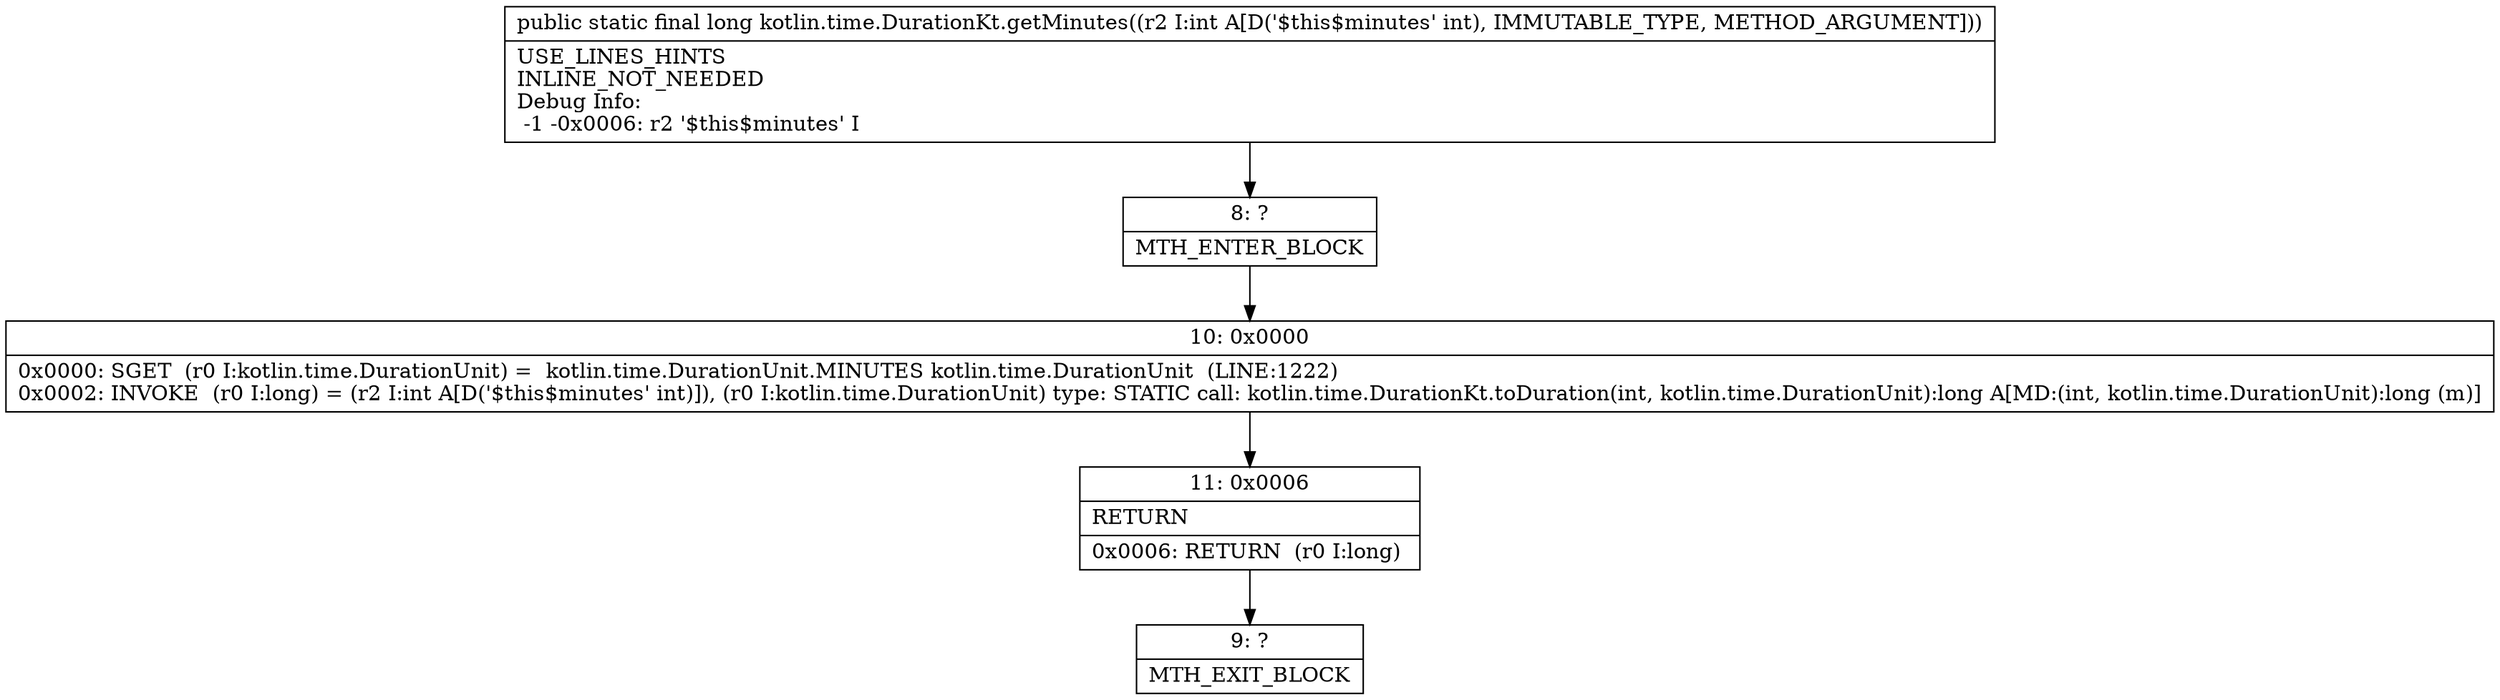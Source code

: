 digraph "CFG forkotlin.time.DurationKt.getMinutes(I)J" {
Node_8 [shape=record,label="{8\:\ ?|MTH_ENTER_BLOCK\l}"];
Node_10 [shape=record,label="{10\:\ 0x0000|0x0000: SGET  (r0 I:kotlin.time.DurationUnit) =  kotlin.time.DurationUnit.MINUTES kotlin.time.DurationUnit  (LINE:1222)\l0x0002: INVOKE  (r0 I:long) = (r2 I:int A[D('$this$minutes' int)]), (r0 I:kotlin.time.DurationUnit) type: STATIC call: kotlin.time.DurationKt.toDuration(int, kotlin.time.DurationUnit):long A[MD:(int, kotlin.time.DurationUnit):long (m)]\l}"];
Node_11 [shape=record,label="{11\:\ 0x0006|RETURN\l|0x0006: RETURN  (r0 I:long) \l}"];
Node_9 [shape=record,label="{9\:\ ?|MTH_EXIT_BLOCK\l}"];
MethodNode[shape=record,label="{public static final long kotlin.time.DurationKt.getMinutes((r2 I:int A[D('$this$minutes' int), IMMUTABLE_TYPE, METHOD_ARGUMENT]))  | USE_LINES_HINTS\lINLINE_NOT_NEEDED\lDebug Info:\l  \-1 \-0x0006: r2 '$this$minutes' I\l}"];
MethodNode -> Node_8;Node_8 -> Node_10;
Node_10 -> Node_11;
Node_11 -> Node_9;
}


